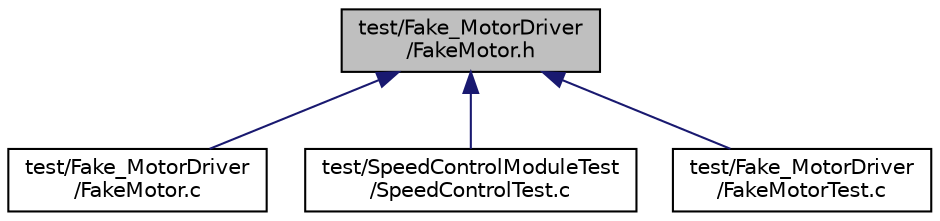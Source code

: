 digraph "test/Fake_MotorDriver/FakeMotor.h"
{
 // LATEX_PDF_SIZE
  edge [fontname="Helvetica",fontsize="10",labelfontname="Helvetica",labelfontsize="10"];
  node [fontname="Helvetica",fontsize="10",shape=record];
  Node1 [label="test/Fake_MotorDriver\l/FakeMotor.h",height=0.2,width=0.4,color="black", fillcolor="grey75", style="filled", fontcolor="black",tooltip=" "];
  Node1 -> Node2 [dir="back",color="midnightblue",fontsize="10",style="solid"];
  Node2 [label="test/Fake_MotorDriver\l/FakeMotor.c",height=0.2,width=0.4,color="black", fillcolor="white", style="filled",URL="$FakeMotor_8c.html",tooltip=" "];
  Node1 -> Node3 [dir="back",color="midnightblue",fontsize="10",style="solid"];
  Node3 [label="test/SpeedControlModuleTest\l/SpeedControlTest.c",height=0.2,width=0.4,color="black", fillcolor="white", style="filled",URL="$SpeedControlTest_8c.html",tooltip=" "];
  Node1 -> Node4 [dir="back",color="midnightblue",fontsize="10",style="solid"];
  Node4 [label="test/Fake_MotorDriver\l/FakeMotorTest.c",height=0.2,width=0.4,color="black", fillcolor="white", style="filled",URL="$FakeMotorTest_8c.html",tooltip=" "];
}
